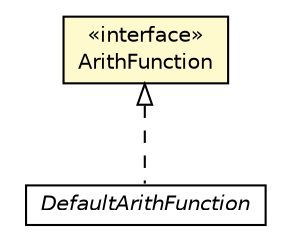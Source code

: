 #!/usr/local/bin/dot
#
# Class diagram 
# Generated by UMLGraph version R5_6 (http://www.umlgraph.org/)
#

digraph G {
	edge [fontname="Helvetica",fontsize=10,labelfontname="Helvetica",labelfontsize=10];
	node [fontname="Helvetica",fontsize=10,shape=plaintext];
	nodesep=0.25;
	ranksep=0.5;
	// jason.asSemantics.DefaultArithFunction
	c12459 [label=<<table title="jason.asSemantics.DefaultArithFunction" border="0" cellborder="1" cellspacing="0" cellpadding="2" port="p" href="./DefaultArithFunction.html">
		<tr><td><table border="0" cellspacing="0" cellpadding="1">
<tr><td align="center" balign="center"><font face="Helvetica-Oblique"> DefaultArithFunction </font></td></tr>
		</table></td></tr>
		</table>>, URL="./DefaultArithFunction.html", fontname="Helvetica", fontcolor="black", fontsize=10.0];
	// jason.asSemantics.ArithFunction
	c12463 [label=<<table title="jason.asSemantics.ArithFunction" border="0" cellborder="1" cellspacing="0" cellpadding="2" port="p" bgcolor="lemonChiffon" href="./ArithFunction.html">
		<tr><td><table border="0" cellspacing="0" cellpadding="1">
<tr><td align="center" balign="center"> &#171;interface&#187; </td></tr>
<tr><td align="center" balign="center"> ArithFunction </td></tr>
		</table></td></tr>
		</table>>, URL="./ArithFunction.html", fontname="Helvetica", fontcolor="black", fontsize=10.0];
	//jason.asSemantics.DefaultArithFunction implements jason.asSemantics.ArithFunction
	c12463:p -> c12459:p [dir=back,arrowtail=empty,style=dashed];
}

